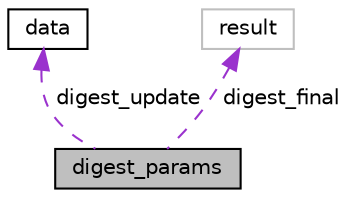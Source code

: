 digraph "digest_params"
{
  edge [fontname="Helvetica",fontsize="10",labelfontname="Helvetica",labelfontsize="10"];
  node [fontname="Helvetica",fontsize="10",shape=record];
  Node1 [label="digest_params",height=0.2,width=0.4,color="black", fillcolor="grey75", style="filled", fontcolor="black"];
  Node2 -> Node1 [dir="back",color="darkorchid3",fontsize="10",style="dashed",label=" digest_update" ,fontname="Helvetica"];
  Node2 [label="data",height=0.2,width=0.4,color="black", fillcolor="white", style="filled",URL="$structdata.html"];
  Node3 -> Node1 [dir="back",color="darkorchid3",fontsize="10",style="dashed",label=" digest_final" ,fontname="Helvetica"];
  Node3 [label="result",height=0.2,width=0.4,color="grey75", fillcolor="white", style="filled"];
}
